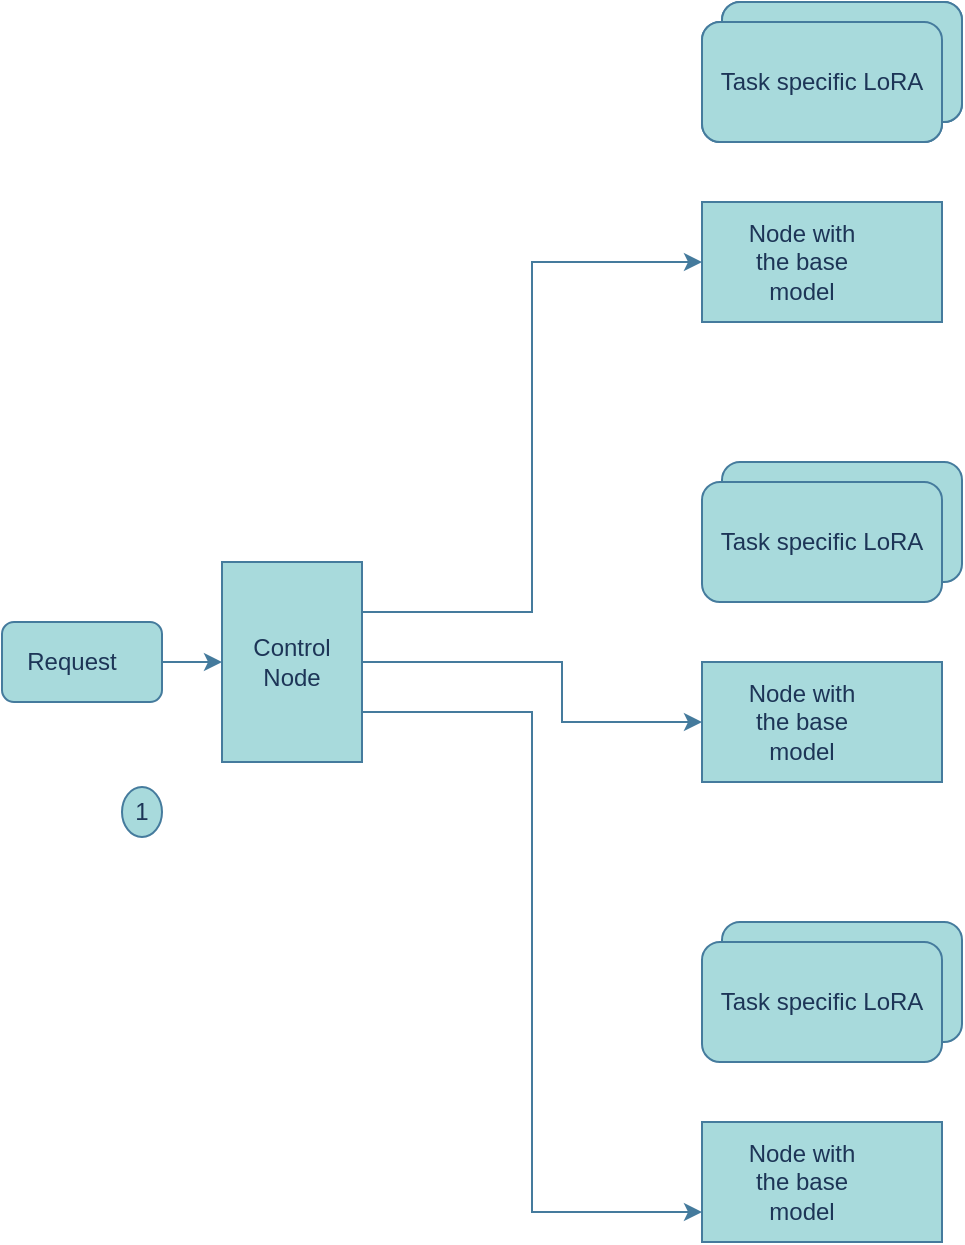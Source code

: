 <mxfile version="24.8.2">
  <diagram name="Page-1" id="abguH3KcSW6RfeYemPaN">
    <mxGraphModel dx="1434" dy="788" grid="1" gridSize="10" guides="1" tooltips="1" connect="1" arrows="1" fold="1" page="1" pageScale="1" pageWidth="850" pageHeight="1100" math="0" shadow="0">
      <root>
        <mxCell id="0" />
        <mxCell id="1" parent="0" />
        <mxCell id="Hji_fCHVWQs6ifgiZRv4-10" value="" style="group;labelBackgroundColor=none;fontColor=#1D3557;" vertex="1" connectable="0" parent="1">
          <mxGeometry x="120" y="320" width="70" height="100" as="geometry" />
        </mxCell>
        <mxCell id="Hji_fCHVWQs6ifgiZRv4-1" value="" style="rounded=0;whiteSpace=wrap;html=1;labelBackgroundColor=none;fillColor=#A8DADC;strokeColor=#457B9D;fontColor=#1D3557;" vertex="1" parent="Hji_fCHVWQs6ifgiZRv4-10">
          <mxGeometry width="70" height="100" as="geometry" />
        </mxCell>
        <mxCell id="Hji_fCHVWQs6ifgiZRv4-3" value="Control Node" style="text;html=1;align=center;verticalAlign=middle;whiteSpace=wrap;rounded=0;labelBackgroundColor=none;fontColor=#1D3557;" vertex="1" parent="Hji_fCHVWQs6ifgiZRv4-10">
          <mxGeometry y="35" width="70" height="30" as="geometry" />
        </mxCell>
        <mxCell id="Hji_fCHVWQs6ifgiZRv4-20" value="" style="group;labelBackgroundColor=none;fontColor=#1D3557;" vertex="1" connectable="0" parent="1">
          <mxGeometry x="360" y="40" width="130" height="160" as="geometry" />
        </mxCell>
        <mxCell id="Hji_fCHVWQs6ifgiZRv4-15" value="" style="rounded=1;whiteSpace=wrap;html=1;labelBackgroundColor=none;fillColor=#A8DADC;strokeColor=#457B9D;fontColor=#1D3557;" vertex="1" parent="Hji_fCHVWQs6ifgiZRv4-20">
          <mxGeometry x="10" width="120" height="60" as="geometry" />
        </mxCell>
        <mxCell id="Hji_fCHVWQs6ifgiZRv4-12" value="" style="rounded=0;whiteSpace=wrap;html=1;labelBackgroundColor=none;fillColor=#A8DADC;strokeColor=#457B9D;fontColor=#1D3557;" vertex="1" parent="Hji_fCHVWQs6ifgiZRv4-20">
          <mxGeometry y="100" width="120" height="60" as="geometry" />
        </mxCell>
        <mxCell id="Hji_fCHVWQs6ifgiZRv4-11" value="Node with the base model" style="text;html=1;align=center;verticalAlign=middle;whiteSpace=wrap;rounded=0;labelBackgroundColor=none;fontColor=#1D3557;" vertex="1" parent="Hji_fCHVWQs6ifgiZRv4-20">
          <mxGeometry x="20" y="115" width="60" height="30" as="geometry" />
        </mxCell>
        <mxCell id="Hji_fCHVWQs6ifgiZRv4-13" value="Task specific LoRA" style="rounded=1;whiteSpace=wrap;html=1;labelBackgroundColor=none;fillColor=#A8DADC;strokeColor=#457B9D;fontColor=#1D3557;" vertex="1" parent="Hji_fCHVWQs6ifgiZRv4-20">
          <mxGeometry y="10" width="120" height="60" as="geometry" />
        </mxCell>
        <mxCell id="Hji_fCHVWQs6ifgiZRv4-19" value="" style="shape=image;verticalLabelPosition=bottom;labelBackgroundColor=none;verticalAlign=top;aspect=fixed;imageAspect=0;image=https://www.svgrepo.com/show/57121/two-thin-arrows-forming-a-circle.svg;rotation=60;fillColor=#A8DADC;strokeColor=#457B9D;fontColor=#1D3557;" vertex="1" parent="Hji_fCHVWQs6ifgiZRv4-20">
          <mxGeometry x="32.5" y="53.17" width="55" height="55" as="geometry" />
        </mxCell>
        <mxCell id="Hji_fCHVWQs6ifgiZRv4-32" value="" style="group;labelBackgroundColor=none;fontColor=#1D3557;" vertex="1" connectable="0" parent="1">
          <mxGeometry x="360" y="40" width="130" height="160" as="geometry" />
        </mxCell>
        <mxCell id="Hji_fCHVWQs6ifgiZRv4-33" value="" style="rounded=1;whiteSpace=wrap;html=1;labelBackgroundColor=none;fillColor=#A8DADC;strokeColor=#457B9D;fontColor=#1D3557;" vertex="1" parent="Hji_fCHVWQs6ifgiZRv4-32">
          <mxGeometry x="10" width="120" height="60" as="geometry" />
        </mxCell>
        <mxCell id="Hji_fCHVWQs6ifgiZRv4-34" value="" style="rounded=0;whiteSpace=wrap;html=1;labelBackgroundColor=none;fillColor=#A8DADC;strokeColor=#457B9D;fontColor=#1D3557;" vertex="1" parent="Hji_fCHVWQs6ifgiZRv4-32">
          <mxGeometry y="100" width="120" height="60" as="geometry" />
        </mxCell>
        <mxCell id="Hji_fCHVWQs6ifgiZRv4-35" value="Node with the base model" style="text;html=1;align=center;verticalAlign=middle;whiteSpace=wrap;rounded=0;labelBackgroundColor=none;fontColor=#1D3557;" vertex="1" parent="Hji_fCHVWQs6ifgiZRv4-32">
          <mxGeometry x="20" y="115" width="60" height="30" as="geometry" />
        </mxCell>
        <mxCell id="Hji_fCHVWQs6ifgiZRv4-36" value="Task specific LoRA" style="rounded=1;whiteSpace=wrap;html=1;labelBackgroundColor=none;fillColor=#A8DADC;strokeColor=#457B9D;fontColor=#1D3557;" vertex="1" parent="Hji_fCHVWQs6ifgiZRv4-32">
          <mxGeometry y="10" width="120" height="60" as="geometry" />
        </mxCell>
        <mxCell id="Hji_fCHVWQs6ifgiZRv4-37" value="" style="shape=image;verticalLabelPosition=bottom;labelBackgroundColor=none;verticalAlign=top;aspect=fixed;imageAspect=0;image=https://www.svgrepo.com/show/57121/two-thin-arrows-forming-a-circle.svg;rotation=60;fillColor=#A8DADC;strokeColor=#457B9D;fontColor=#1D3557;" vertex="1" parent="Hji_fCHVWQs6ifgiZRv4-32">
          <mxGeometry x="32.5" y="53.17" width="55" height="55" as="geometry" />
        </mxCell>
        <mxCell id="Hji_fCHVWQs6ifgiZRv4-38" value="" style="group;labelBackgroundColor=none;fontColor=#1D3557;" vertex="1" connectable="0" parent="1">
          <mxGeometry x="360" y="270" width="130" height="160" as="geometry" />
        </mxCell>
        <mxCell id="Hji_fCHVWQs6ifgiZRv4-39" value="" style="rounded=1;whiteSpace=wrap;html=1;labelBackgroundColor=none;fillColor=#A8DADC;strokeColor=#457B9D;fontColor=#1D3557;" vertex="1" parent="Hji_fCHVWQs6ifgiZRv4-38">
          <mxGeometry x="10" width="120" height="60" as="geometry" />
        </mxCell>
        <mxCell id="Hji_fCHVWQs6ifgiZRv4-40" value="" style="rounded=0;whiteSpace=wrap;html=1;labelBackgroundColor=none;fillColor=#A8DADC;strokeColor=#457B9D;fontColor=#1D3557;" vertex="1" parent="Hji_fCHVWQs6ifgiZRv4-38">
          <mxGeometry y="100" width="120" height="60" as="geometry" />
        </mxCell>
        <mxCell id="Hji_fCHVWQs6ifgiZRv4-41" value="Node with the base model" style="text;html=1;align=center;verticalAlign=middle;whiteSpace=wrap;rounded=0;labelBackgroundColor=none;fontColor=#1D3557;" vertex="1" parent="Hji_fCHVWQs6ifgiZRv4-38">
          <mxGeometry x="20" y="115" width="60" height="30" as="geometry" />
        </mxCell>
        <mxCell id="Hji_fCHVWQs6ifgiZRv4-42" value="Task specific LoRA" style="rounded=1;whiteSpace=wrap;html=1;labelBackgroundColor=none;fillColor=#A8DADC;strokeColor=#457B9D;fontColor=#1D3557;" vertex="1" parent="Hji_fCHVWQs6ifgiZRv4-38">
          <mxGeometry y="10" width="120" height="60" as="geometry" />
        </mxCell>
        <mxCell id="Hji_fCHVWQs6ifgiZRv4-43" value="" style="shape=image;verticalLabelPosition=bottom;labelBackgroundColor=none;verticalAlign=top;aspect=fixed;imageAspect=0;image=https://www.svgrepo.com/show/57121/two-thin-arrows-forming-a-circle.svg;rotation=60;fillColor=#A8DADC;strokeColor=#457B9D;fontColor=#1D3557;" vertex="1" parent="Hji_fCHVWQs6ifgiZRv4-38">
          <mxGeometry x="32.5" y="53.17" width="55" height="55" as="geometry" />
        </mxCell>
        <mxCell id="Hji_fCHVWQs6ifgiZRv4-44" value="" style="group;labelBackgroundColor=none;fontColor=#1D3557;" vertex="1" connectable="0" parent="1">
          <mxGeometry x="360" y="500" width="130" height="160" as="geometry" />
        </mxCell>
        <mxCell id="Hji_fCHVWQs6ifgiZRv4-45" value="" style="rounded=1;whiteSpace=wrap;html=1;labelBackgroundColor=none;fillColor=#A8DADC;strokeColor=#457B9D;fontColor=#1D3557;" vertex="1" parent="Hji_fCHVWQs6ifgiZRv4-44">
          <mxGeometry x="10" width="120" height="60" as="geometry" />
        </mxCell>
        <mxCell id="Hji_fCHVWQs6ifgiZRv4-46" value="" style="rounded=0;whiteSpace=wrap;html=1;labelBackgroundColor=none;fillColor=#A8DADC;strokeColor=#457B9D;fontColor=#1D3557;" vertex="1" parent="Hji_fCHVWQs6ifgiZRv4-44">
          <mxGeometry y="100" width="120" height="60" as="geometry" />
        </mxCell>
        <mxCell id="Hji_fCHVWQs6ifgiZRv4-47" value="Node with the base model" style="text;html=1;align=center;verticalAlign=middle;whiteSpace=wrap;rounded=0;labelBackgroundColor=none;fontColor=#1D3557;" vertex="1" parent="Hji_fCHVWQs6ifgiZRv4-44">
          <mxGeometry x="20" y="115" width="60" height="30" as="geometry" />
        </mxCell>
        <mxCell id="Hji_fCHVWQs6ifgiZRv4-48" value="Task specific LoRA" style="rounded=1;whiteSpace=wrap;html=1;labelBackgroundColor=none;fillColor=#A8DADC;strokeColor=#457B9D;fontColor=#1D3557;" vertex="1" parent="Hji_fCHVWQs6ifgiZRv4-44">
          <mxGeometry y="10" width="120" height="60" as="geometry" />
        </mxCell>
        <mxCell id="Hji_fCHVWQs6ifgiZRv4-49" value="" style="shape=image;verticalLabelPosition=bottom;labelBackgroundColor=none;verticalAlign=top;aspect=fixed;imageAspect=0;image=https://www.svgrepo.com/show/57121/two-thin-arrows-forming-a-circle.svg;rotation=60;fillColor=#A8DADC;strokeColor=#457B9D;fontColor=#1D3557;" vertex="1" parent="Hji_fCHVWQs6ifgiZRv4-44">
          <mxGeometry x="32.5" y="53.17" width="55" height="55" as="geometry" />
        </mxCell>
        <mxCell id="Hji_fCHVWQs6ifgiZRv4-50" style="edgeStyle=orthogonalEdgeStyle;rounded=0;orthogonalLoop=1;jettySize=auto;html=1;exitX=1;exitY=0.25;exitDx=0;exitDy=0;entryX=0;entryY=0.5;entryDx=0;entryDy=0;labelBackgroundColor=none;fontColor=default;strokeColor=#457B9D;" edge="1" parent="1" source="Hji_fCHVWQs6ifgiZRv4-1" target="Hji_fCHVWQs6ifgiZRv4-34">
          <mxGeometry relative="1" as="geometry" />
        </mxCell>
        <mxCell id="Hji_fCHVWQs6ifgiZRv4-52" style="edgeStyle=orthogonalEdgeStyle;rounded=0;orthogonalLoop=1;jettySize=auto;html=1;exitX=1;exitY=0.5;exitDx=0;exitDy=0;labelBackgroundColor=none;fontColor=default;strokeColor=#457B9D;" edge="1" parent="1" source="Hji_fCHVWQs6ifgiZRv4-3" target="Hji_fCHVWQs6ifgiZRv4-40">
          <mxGeometry relative="1" as="geometry">
            <Array as="points">
              <mxPoint x="290" y="370" />
              <mxPoint x="290" y="400" />
            </Array>
          </mxGeometry>
        </mxCell>
        <mxCell id="Hji_fCHVWQs6ifgiZRv4-53" style="edgeStyle=orthogonalEdgeStyle;rounded=0;orthogonalLoop=1;jettySize=auto;html=1;exitX=1;exitY=0.75;exitDx=0;exitDy=0;entryX=0;entryY=0.75;entryDx=0;entryDy=0;labelBackgroundColor=none;fontColor=default;strokeColor=#457B9D;" edge="1" parent="1" source="Hji_fCHVWQs6ifgiZRv4-1" target="Hji_fCHVWQs6ifgiZRv4-46">
          <mxGeometry relative="1" as="geometry" />
        </mxCell>
        <mxCell id="Hji_fCHVWQs6ifgiZRv4-56" value="" style="group;labelBackgroundColor=none;fontColor=#1D3557;" vertex="1" connectable="0" parent="1">
          <mxGeometry x="10" y="350" width="80" height="40" as="geometry" />
        </mxCell>
        <mxCell id="Hji_fCHVWQs6ifgiZRv4-57" style="edgeStyle=orthogonalEdgeStyle;rounded=0;orthogonalLoop=1;jettySize=auto;html=1;exitX=1;exitY=0.75;exitDx=0;exitDy=0;entryX=0.75;entryY=1;entryDx=0;entryDy=0;labelBackgroundColor=none;fontColor=default;strokeColor=#457B9D;" edge="1" parent="Hji_fCHVWQs6ifgiZRv4-56" source="Hji_fCHVWQs6ifgiZRv4-55" target="Hji_fCHVWQs6ifgiZRv4-54">
          <mxGeometry relative="1" as="geometry" />
        </mxCell>
        <mxCell id="Hji_fCHVWQs6ifgiZRv4-55" value="" style="rounded=1;whiteSpace=wrap;html=1;labelBackgroundColor=none;fillColor=#A8DADC;strokeColor=#457B9D;fontColor=#1D3557;" vertex="1" parent="Hji_fCHVWQs6ifgiZRv4-56">
          <mxGeometry width="80" height="40" as="geometry" />
        </mxCell>
        <mxCell id="Hji_fCHVWQs6ifgiZRv4-54" value="Request" style="text;html=1;align=center;verticalAlign=middle;whiteSpace=wrap;rounded=0;labelBackgroundColor=none;fontColor=#1D3557;" vertex="1" parent="Hji_fCHVWQs6ifgiZRv4-56">
          <mxGeometry x="10" y="5" width="50" height="30" as="geometry" />
        </mxCell>
        <mxCell id="Hji_fCHVWQs6ifgiZRv4-59" style="edgeStyle=orthogonalEdgeStyle;rounded=0;orthogonalLoop=1;jettySize=auto;html=1;exitX=1;exitY=0.5;exitDx=0;exitDy=0;entryX=0;entryY=0.5;entryDx=0;entryDy=0;labelBackgroundColor=none;fontColor=default;strokeColor=#457B9D;" edge="1" parent="1" source="Hji_fCHVWQs6ifgiZRv4-55" target="Hji_fCHVWQs6ifgiZRv4-3">
          <mxGeometry relative="1" as="geometry" />
        </mxCell>
        <mxCell id="Hji_fCHVWQs6ifgiZRv4-68" value="" style="group" vertex="1" connectable="0" parent="1">
          <mxGeometry x="50" y="430" width="60" height="30" as="geometry" />
        </mxCell>
        <mxCell id="Hji_fCHVWQs6ifgiZRv4-67" value="" style="ellipse;whiteSpace=wrap;html=1;strokeColor=#457B9D;fontColor=#1D3557;fillColor=#A8DADC;" vertex="1" parent="Hji_fCHVWQs6ifgiZRv4-68">
          <mxGeometry x="20" y="2.5" width="20" height="25" as="geometry" />
        </mxCell>
        <mxCell id="Hji_fCHVWQs6ifgiZRv4-63" value="1" style="text;html=1;align=center;verticalAlign=middle;whiteSpace=wrap;rounded=0;fontColor=#1D3557;" vertex="1" parent="Hji_fCHVWQs6ifgiZRv4-68">
          <mxGeometry width="60" height="30" as="geometry" />
        </mxCell>
      </root>
    </mxGraphModel>
  </diagram>
</mxfile>
